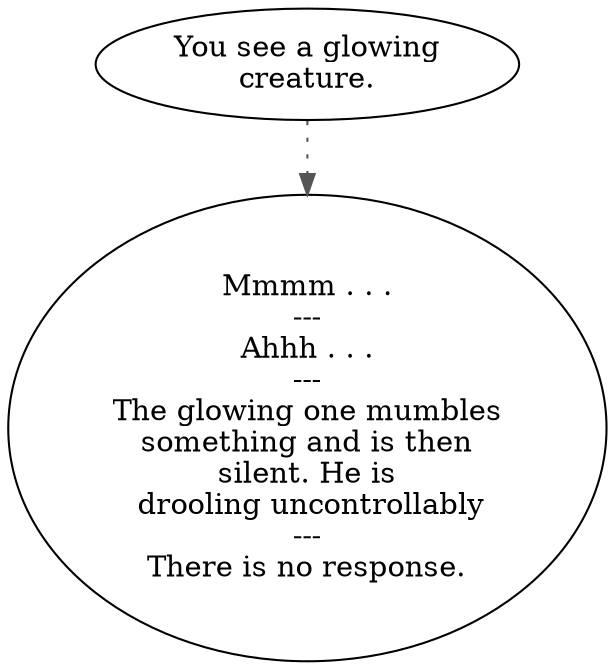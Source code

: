 digraph GLOWONE {
  "start" [style=filled       fillcolor="#FFFFFF"       color="#000000"]
  "start" -> "do_dialogue" [style=dotted color="#555555"]
  "start" [label="You see a glowing\ncreature."]
  "do_dialogue" [style=filled       fillcolor="#FFFFFF"       color="#000000"]
  "do_dialogue" [label="Mmmm . . .\n---\nAhhh . . .\n---\nThe glowing one mumbles\nsomething and is then\nsilent. He is\n drooling uncontrollably\n---\nThere is no response."]
}